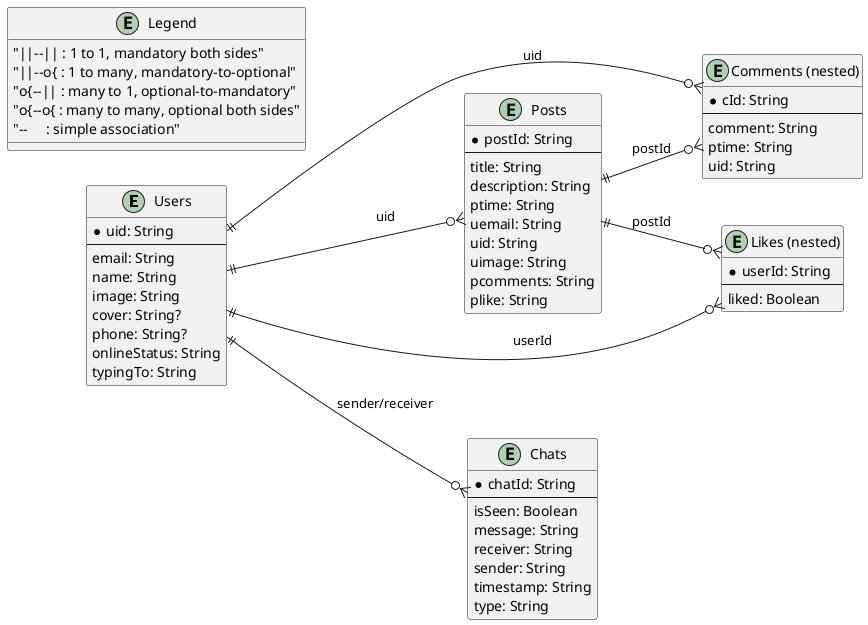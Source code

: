 @startuml DatabaseStructure
left to right direction

skinparam entity {
  BackgroundColor LightYellow
  BorderColor DarkGreen
  FontColor DarkBlue
  FontSize 12
}

entity "Users" as Users {
  * uid: String
  --
  email: String
  name: String
  image: String
  cover: String?
  phone: String?
  onlineStatus: String
  typingTo: String
}

entity "Posts" as Posts {
  * postId: String
  --
  title: String
  description: String
  ptime: String
  uemail: String
  uid: String
  uimage: String
  pcomments: String
  plike: String
}

entity "Comments (nested)" as Comments {
  * cId: String
  --
  comment: String
  ptime: String
  uid: String
}

entity "Likes (nested)" as Likes {
  * userId: String
  --
  liked: Boolean
}

entity "Chats" as Chats {
  * chatId: String
  --
  isSeen: Boolean
  message: String
  receiver: String
  sender: String
  timestamp: String
  type: String
}

' Relationships
Users ||--o{ Posts : "uid"
Posts ||--o{ Comments : "postId"
Posts ||--o{ Likes : "postId"
Users ||--o{ Comments : "uid"
Users ||--o{ Likes : "userId"
Users ||--o{ Chats : "sender/receiver"

entity "Legend" as Legend {
  "||--|| : 1 to 1, mandatory both sides"
  "||--o{ : 1 to many, mandatory-to-optional"
  "o{--|| : many to 1, optional-to-mandatory"
  "o{--o{ : many to many, optional both sides"
  "--     : simple association"
}

@enduml
